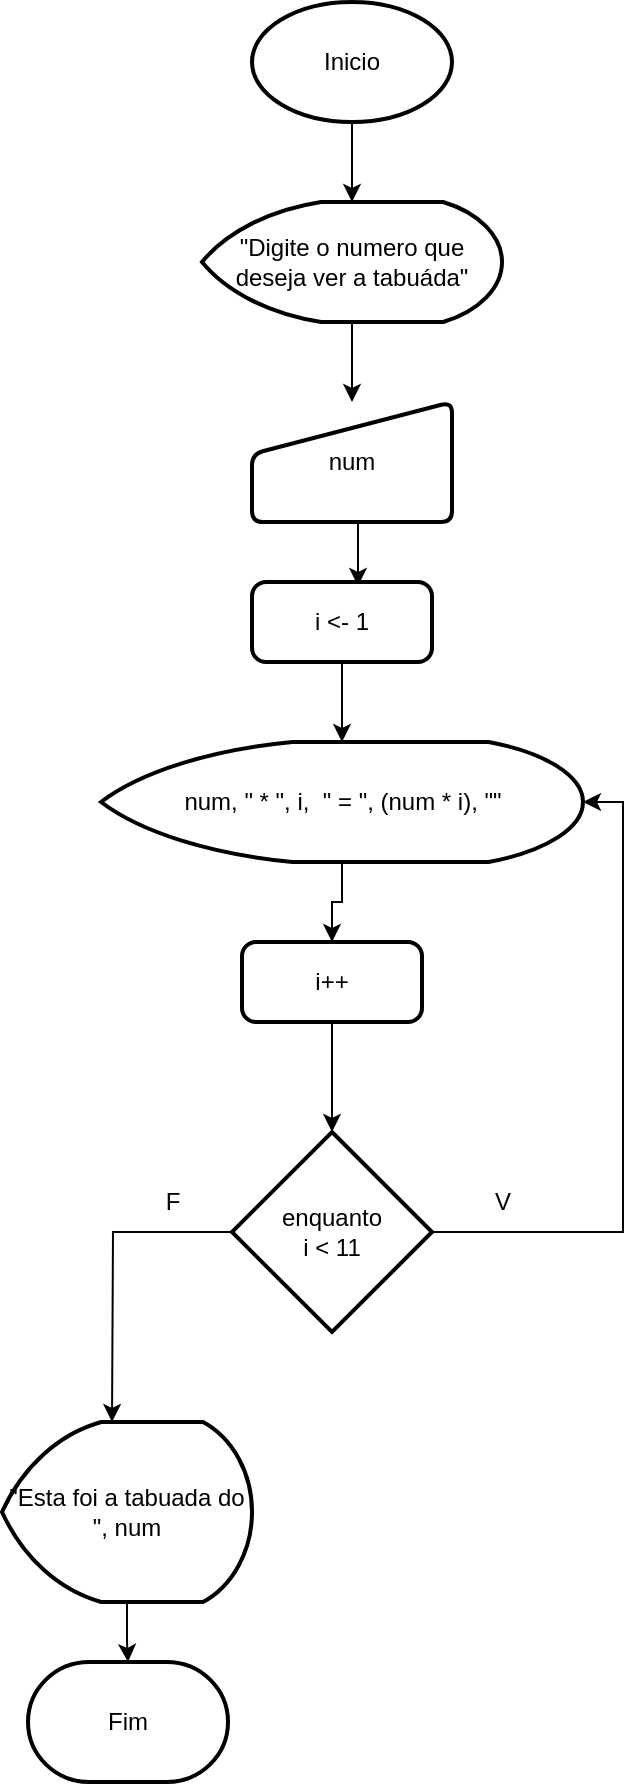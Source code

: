 <mxfile version="21.1.5" type="device">
  <diagram name="Página-1" id="icj0L1QPjiHUhadbZhLT">
    <mxGraphModel dx="712" dy="729" grid="1" gridSize="10" guides="1" tooltips="1" connect="1" arrows="1" fold="1" page="1" pageScale="1" pageWidth="827" pageHeight="1169" math="0" shadow="0">
      <root>
        <mxCell id="0" />
        <mxCell id="1" parent="0" />
        <mxCell id="FhGr_7xu0tljIlI5dJlV-3" style="edgeStyle=orthogonalEdgeStyle;rounded=0;orthogonalLoop=1;jettySize=auto;html=1;exitX=0.5;exitY=1;exitDx=0;exitDy=0;exitPerimeter=0;entryX=0.5;entryY=0;entryDx=0;entryDy=0;entryPerimeter=0;" edge="1" parent="1" source="FhGr_7xu0tljIlI5dJlV-1" target="FhGr_7xu0tljIlI5dJlV-2">
          <mxGeometry relative="1" as="geometry" />
        </mxCell>
        <mxCell id="FhGr_7xu0tljIlI5dJlV-1" value="Inicio" style="strokeWidth=2;html=1;shape=mxgraph.flowchart.start_1;whiteSpace=wrap;" vertex="1" parent="1">
          <mxGeometry x="330" y="20" width="100" height="60" as="geometry" />
        </mxCell>
        <mxCell id="FhGr_7xu0tljIlI5dJlV-5" style="edgeStyle=orthogonalEdgeStyle;rounded=0;orthogonalLoop=1;jettySize=auto;html=1;exitX=0.5;exitY=1;exitDx=0;exitDy=0;exitPerimeter=0;" edge="1" parent="1" source="FhGr_7xu0tljIlI5dJlV-2" target="FhGr_7xu0tljIlI5dJlV-4">
          <mxGeometry relative="1" as="geometry" />
        </mxCell>
        <mxCell id="FhGr_7xu0tljIlI5dJlV-2" value="&quot;Digite o numero que deseja ver a tabuáda&quot;" style="strokeWidth=2;html=1;shape=mxgraph.flowchart.display;whiteSpace=wrap;" vertex="1" parent="1">
          <mxGeometry x="305" y="120" width="150" height="60" as="geometry" />
        </mxCell>
        <mxCell id="FhGr_7xu0tljIlI5dJlV-15" style="edgeStyle=orthogonalEdgeStyle;rounded=0;orthogonalLoop=1;jettySize=auto;html=1;exitX=0.5;exitY=1;exitDx=0;exitDy=0;entryX=0.589;entryY=0.05;entryDx=0;entryDy=0;entryPerimeter=0;" edge="1" parent="1" source="FhGr_7xu0tljIlI5dJlV-4" target="FhGr_7xu0tljIlI5dJlV-7">
          <mxGeometry relative="1" as="geometry" />
        </mxCell>
        <mxCell id="FhGr_7xu0tljIlI5dJlV-4" value="num" style="html=1;strokeWidth=2;shape=manualInput;whiteSpace=wrap;rounded=1;size=26;arcSize=11;" vertex="1" parent="1">
          <mxGeometry x="330" y="220" width="100" height="60" as="geometry" />
        </mxCell>
        <mxCell id="FhGr_7xu0tljIlI5dJlV-17" style="edgeStyle=orthogonalEdgeStyle;rounded=0;orthogonalLoop=1;jettySize=auto;html=1;exitX=0.5;exitY=1;exitDx=0;exitDy=0;exitPerimeter=0;" edge="1" parent="1" source="FhGr_7xu0tljIlI5dJlV-6" target="FhGr_7xu0tljIlI5dJlV-8">
          <mxGeometry relative="1" as="geometry" />
        </mxCell>
        <mxCell id="FhGr_7xu0tljIlI5dJlV-6" value="num, &quot; * &quot;, i,&amp;nbsp; &quot; = &quot;, (num * i), &quot;&quot;" style="strokeWidth=2;html=1;shape=mxgraph.flowchart.display;whiteSpace=wrap;" vertex="1" parent="1">
          <mxGeometry x="254.5" y="390" width="241" height="60" as="geometry" />
        </mxCell>
        <mxCell id="FhGr_7xu0tljIlI5dJlV-16" style="edgeStyle=orthogonalEdgeStyle;rounded=0;orthogonalLoop=1;jettySize=auto;html=1;exitX=0.5;exitY=1;exitDx=0;exitDy=0;entryX=0.5;entryY=0;entryDx=0;entryDy=0;entryPerimeter=0;" edge="1" parent="1" source="FhGr_7xu0tljIlI5dJlV-7" target="FhGr_7xu0tljIlI5dJlV-6">
          <mxGeometry relative="1" as="geometry" />
        </mxCell>
        <mxCell id="FhGr_7xu0tljIlI5dJlV-7" value="i &amp;lt;- 1" style="rounded=1;whiteSpace=wrap;html=1;absoluteArcSize=1;arcSize=14;strokeWidth=2;" vertex="1" parent="1">
          <mxGeometry x="330" y="310" width="90" height="40" as="geometry" />
        </mxCell>
        <mxCell id="FhGr_7xu0tljIlI5dJlV-18" style="edgeStyle=orthogonalEdgeStyle;rounded=0;orthogonalLoop=1;jettySize=auto;html=1;exitX=0.5;exitY=1;exitDx=0;exitDy=0;" edge="1" parent="1" source="FhGr_7xu0tljIlI5dJlV-8" target="FhGr_7xu0tljIlI5dJlV-10">
          <mxGeometry relative="1" as="geometry" />
        </mxCell>
        <mxCell id="FhGr_7xu0tljIlI5dJlV-8" value="i++" style="rounded=1;whiteSpace=wrap;html=1;absoluteArcSize=1;arcSize=14;strokeWidth=2;" vertex="1" parent="1">
          <mxGeometry x="325" y="490" width="90" height="40" as="geometry" />
        </mxCell>
        <mxCell id="FhGr_7xu0tljIlI5dJlV-11" style="edgeStyle=orthogonalEdgeStyle;rounded=0;orthogonalLoop=1;jettySize=auto;html=1;exitX=1;exitY=0.5;exitDx=0;exitDy=0;exitPerimeter=0;entryX=1;entryY=0.5;entryDx=0;entryDy=0;entryPerimeter=0;" edge="1" parent="1" source="FhGr_7xu0tljIlI5dJlV-10" target="FhGr_7xu0tljIlI5dJlV-6">
          <mxGeometry relative="1" as="geometry" />
        </mxCell>
        <mxCell id="FhGr_7xu0tljIlI5dJlV-12" style="edgeStyle=orthogonalEdgeStyle;rounded=0;orthogonalLoop=1;jettySize=auto;html=1;exitX=0;exitY=0.5;exitDx=0;exitDy=0;exitPerimeter=0;" edge="1" parent="1" source="FhGr_7xu0tljIlI5dJlV-10">
          <mxGeometry relative="1" as="geometry">
            <mxPoint x="260" y="730" as="targetPoint" />
          </mxGeometry>
        </mxCell>
        <mxCell id="FhGr_7xu0tljIlI5dJlV-10" value="enquanto&lt;br&gt;i &amp;lt; 11" style="strokeWidth=2;html=1;shape=mxgraph.flowchart.decision;whiteSpace=wrap;" vertex="1" parent="1">
          <mxGeometry x="320" y="585" width="100" height="100" as="geometry" />
        </mxCell>
        <mxCell id="FhGr_7xu0tljIlI5dJlV-13" value="V" style="text;html=1;align=center;verticalAlign=middle;resizable=0;points=[];autosize=1;strokeColor=none;fillColor=none;" vertex="1" parent="1">
          <mxGeometry x="440" y="605" width="30" height="30" as="geometry" />
        </mxCell>
        <mxCell id="FhGr_7xu0tljIlI5dJlV-14" value="F" style="text;html=1;align=center;verticalAlign=middle;resizable=0;points=[];autosize=1;strokeColor=none;fillColor=none;" vertex="1" parent="1">
          <mxGeometry x="275" y="605" width="30" height="30" as="geometry" />
        </mxCell>
        <mxCell id="FhGr_7xu0tljIlI5dJlV-21" style="edgeStyle=orthogonalEdgeStyle;rounded=0;orthogonalLoop=1;jettySize=auto;html=1;exitX=0.5;exitY=1;exitDx=0;exitDy=0;exitPerimeter=0;" edge="1" parent="1" source="FhGr_7xu0tljIlI5dJlV-19" target="FhGr_7xu0tljIlI5dJlV-22">
          <mxGeometry relative="1" as="geometry">
            <mxPoint x="268" y="880" as="targetPoint" />
          </mxGeometry>
        </mxCell>
        <mxCell id="FhGr_7xu0tljIlI5dJlV-19" value="&quot;Esta foi a tabuada do &quot;, num" style="strokeWidth=2;html=1;shape=mxgraph.flowchart.display;whiteSpace=wrap;" vertex="1" parent="1">
          <mxGeometry x="205" y="730" width="125" height="90" as="geometry" />
        </mxCell>
        <mxCell id="FhGr_7xu0tljIlI5dJlV-22" value="Fim" style="strokeWidth=2;html=1;shape=mxgraph.flowchart.terminator;whiteSpace=wrap;" vertex="1" parent="1">
          <mxGeometry x="218" y="850" width="100" height="60" as="geometry" />
        </mxCell>
      </root>
    </mxGraphModel>
  </diagram>
</mxfile>

